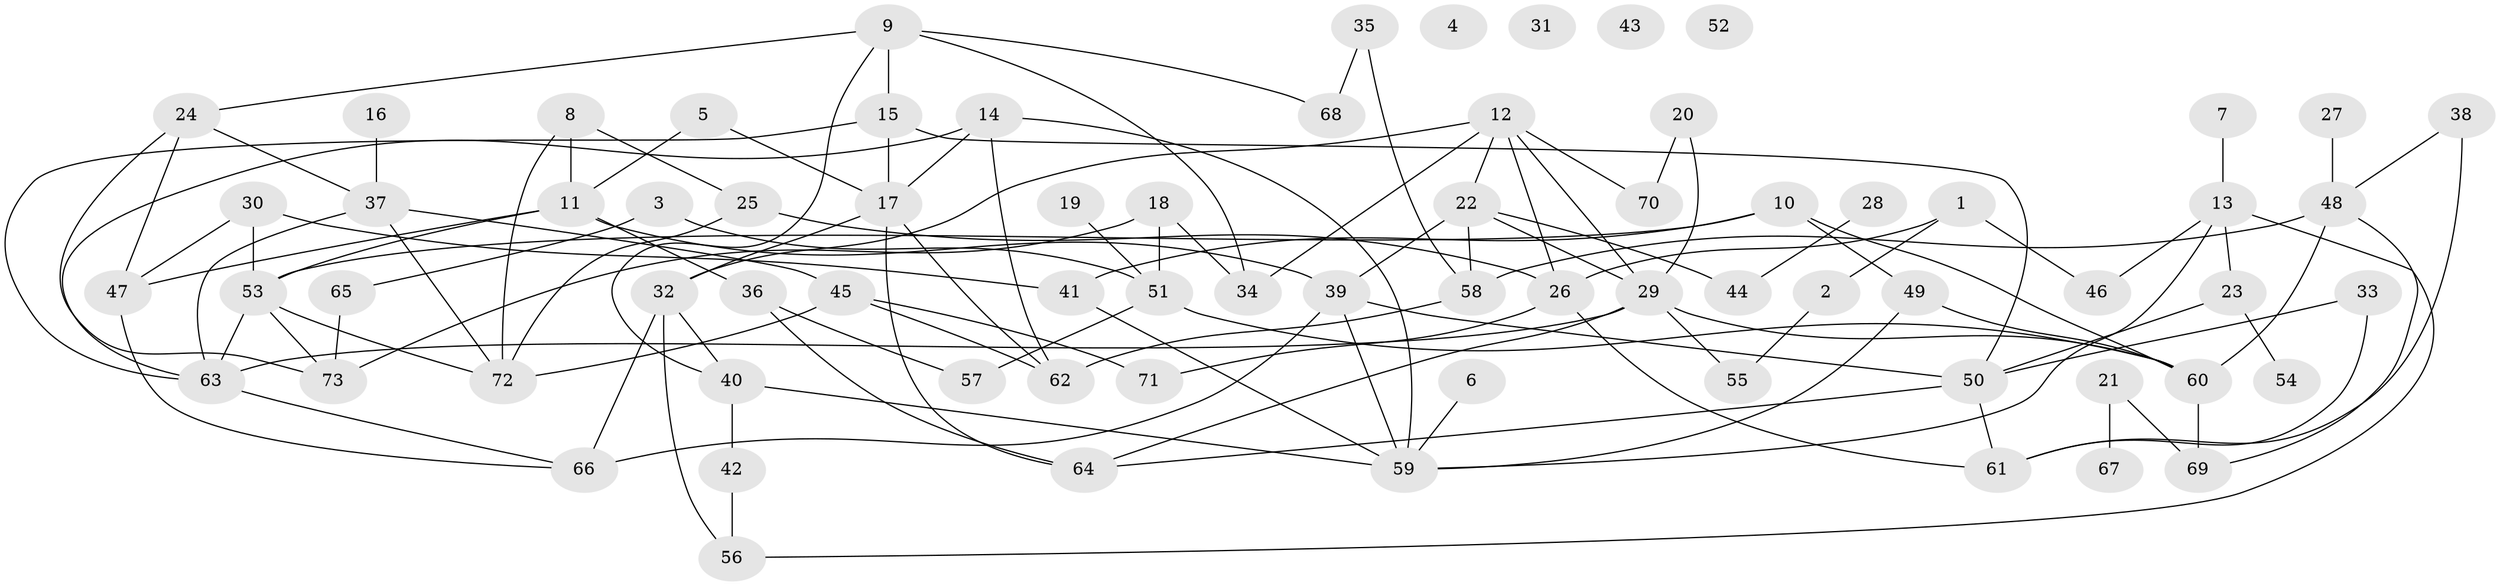 // Generated by graph-tools (version 1.1) at 2025/39/03/09/25 04:39:50]
// undirected, 73 vertices, 118 edges
graph export_dot {
graph [start="1"]
  node [color=gray90,style=filled];
  1;
  2;
  3;
  4;
  5;
  6;
  7;
  8;
  9;
  10;
  11;
  12;
  13;
  14;
  15;
  16;
  17;
  18;
  19;
  20;
  21;
  22;
  23;
  24;
  25;
  26;
  27;
  28;
  29;
  30;
  31;
  32;
  33;
  34;
  35;
  36;
  37;
  38;
  39;
  40;
  41;
  42;
  43;
  44;
  45;
  46;
  47;
  48;
  49;
  50;
  51;
  52;
  53;
  54;
  55;
  56;
  57;
  58;
  59;
  60;
  61;
  62;
  63;
  64;
  65;
  66;
  67;
  68;
  69;
  70;
  71;
  72;
  73;
  1 -- 2;
  1 -- 26;
  1 -- 46;
  2 -- 55;
  3 -- 51;
  3 -- 65;
  5 -- 11;
  5 -- 17;
  6 -- 59;
  7 -- 13;
  8 -- 11;
  8 -- 25;
  8 -- 72;
  9 -- 15;
  9 -- 24;
  9 -- 34;
  9 -- 40;
  9 -- 68;
  10 -- 41;
  10 -- 49;
  10 -- 53;
  10 -- 60;
  11 -- 36;
  11 -- 39;
  11 -- 47;
  11 -- 53;
  12 -- 22;
  12 -- 26;
  12 -- 29;
  12 -- 32;
  12 -- 34;
  12 -- 70;
  13 -- 23;
  13 -- 46;
  13 -- 56;
  13 -- 59;
  14 -- 17;
  14 -- 59;
  14 -- 62;
  14 -- 63;
  15 -- 17;
  15 -- 50;
  15 -- 63;
  16 -- 37;
  17 -- 32;
  17 -- 62;
  17 -- 64;
  18 -- 34;
  18 -- 51;
  18 -- 73;
  19 -- 51;
  20 -- 29;
  20 -- 70;
  21 -- 67;
  21 -- 69;
  22 -- 29;
  22 -- 39;
  22 -- 44;
  22 -- 58;
  23 -- 50;
  23 -- 54;
  24 -- 37;
  24 -- 47;
  24 -- 73;
  25 -- 26;
  25 -- 72;
  26 -- 61;
  26 -- 71;
  27 -- 48;
  28 -- 44;
  29 -- 55;
  29 -- 60;
  29 -- 63;
  29 -- 64;
  30 -- 41;
  30 -- 47;
  30 -- 53;
  32 -- 40;
  32 -- 56;
  32 -- 66;
  33 -- 50;
  33 -- 61;
  35 -- 58;
  35 -- 68;
  36 -- 57;
  36 -- 64;
  37 -- 45;
  37 -- 63;
  37 -- 72;
  38 -- 48;
  38 -- 61;
  39 -- 50;
  39 -- 59;
  39 -- 66;
  40 -- 42;
  40 -- 59;
  41 -- 59;
  42 -- 56;
  45 -- 62;
  45 -- 71;
  45 -- 72;
  47 -- 66;
  48 -- 58;
  48 -- 60;
  48 -- 69;
  49 -- 59;
  49 -- 60;
  50 -- 61;
  50 -- 64;
  51 -- 57;
  51 -- 60;
  53 -- 63;
  53 -- 72;
  53 -- 73;
  58 -- 62;
  60 -- 69;
  63 -- 66;
  65 -- 73;
}
